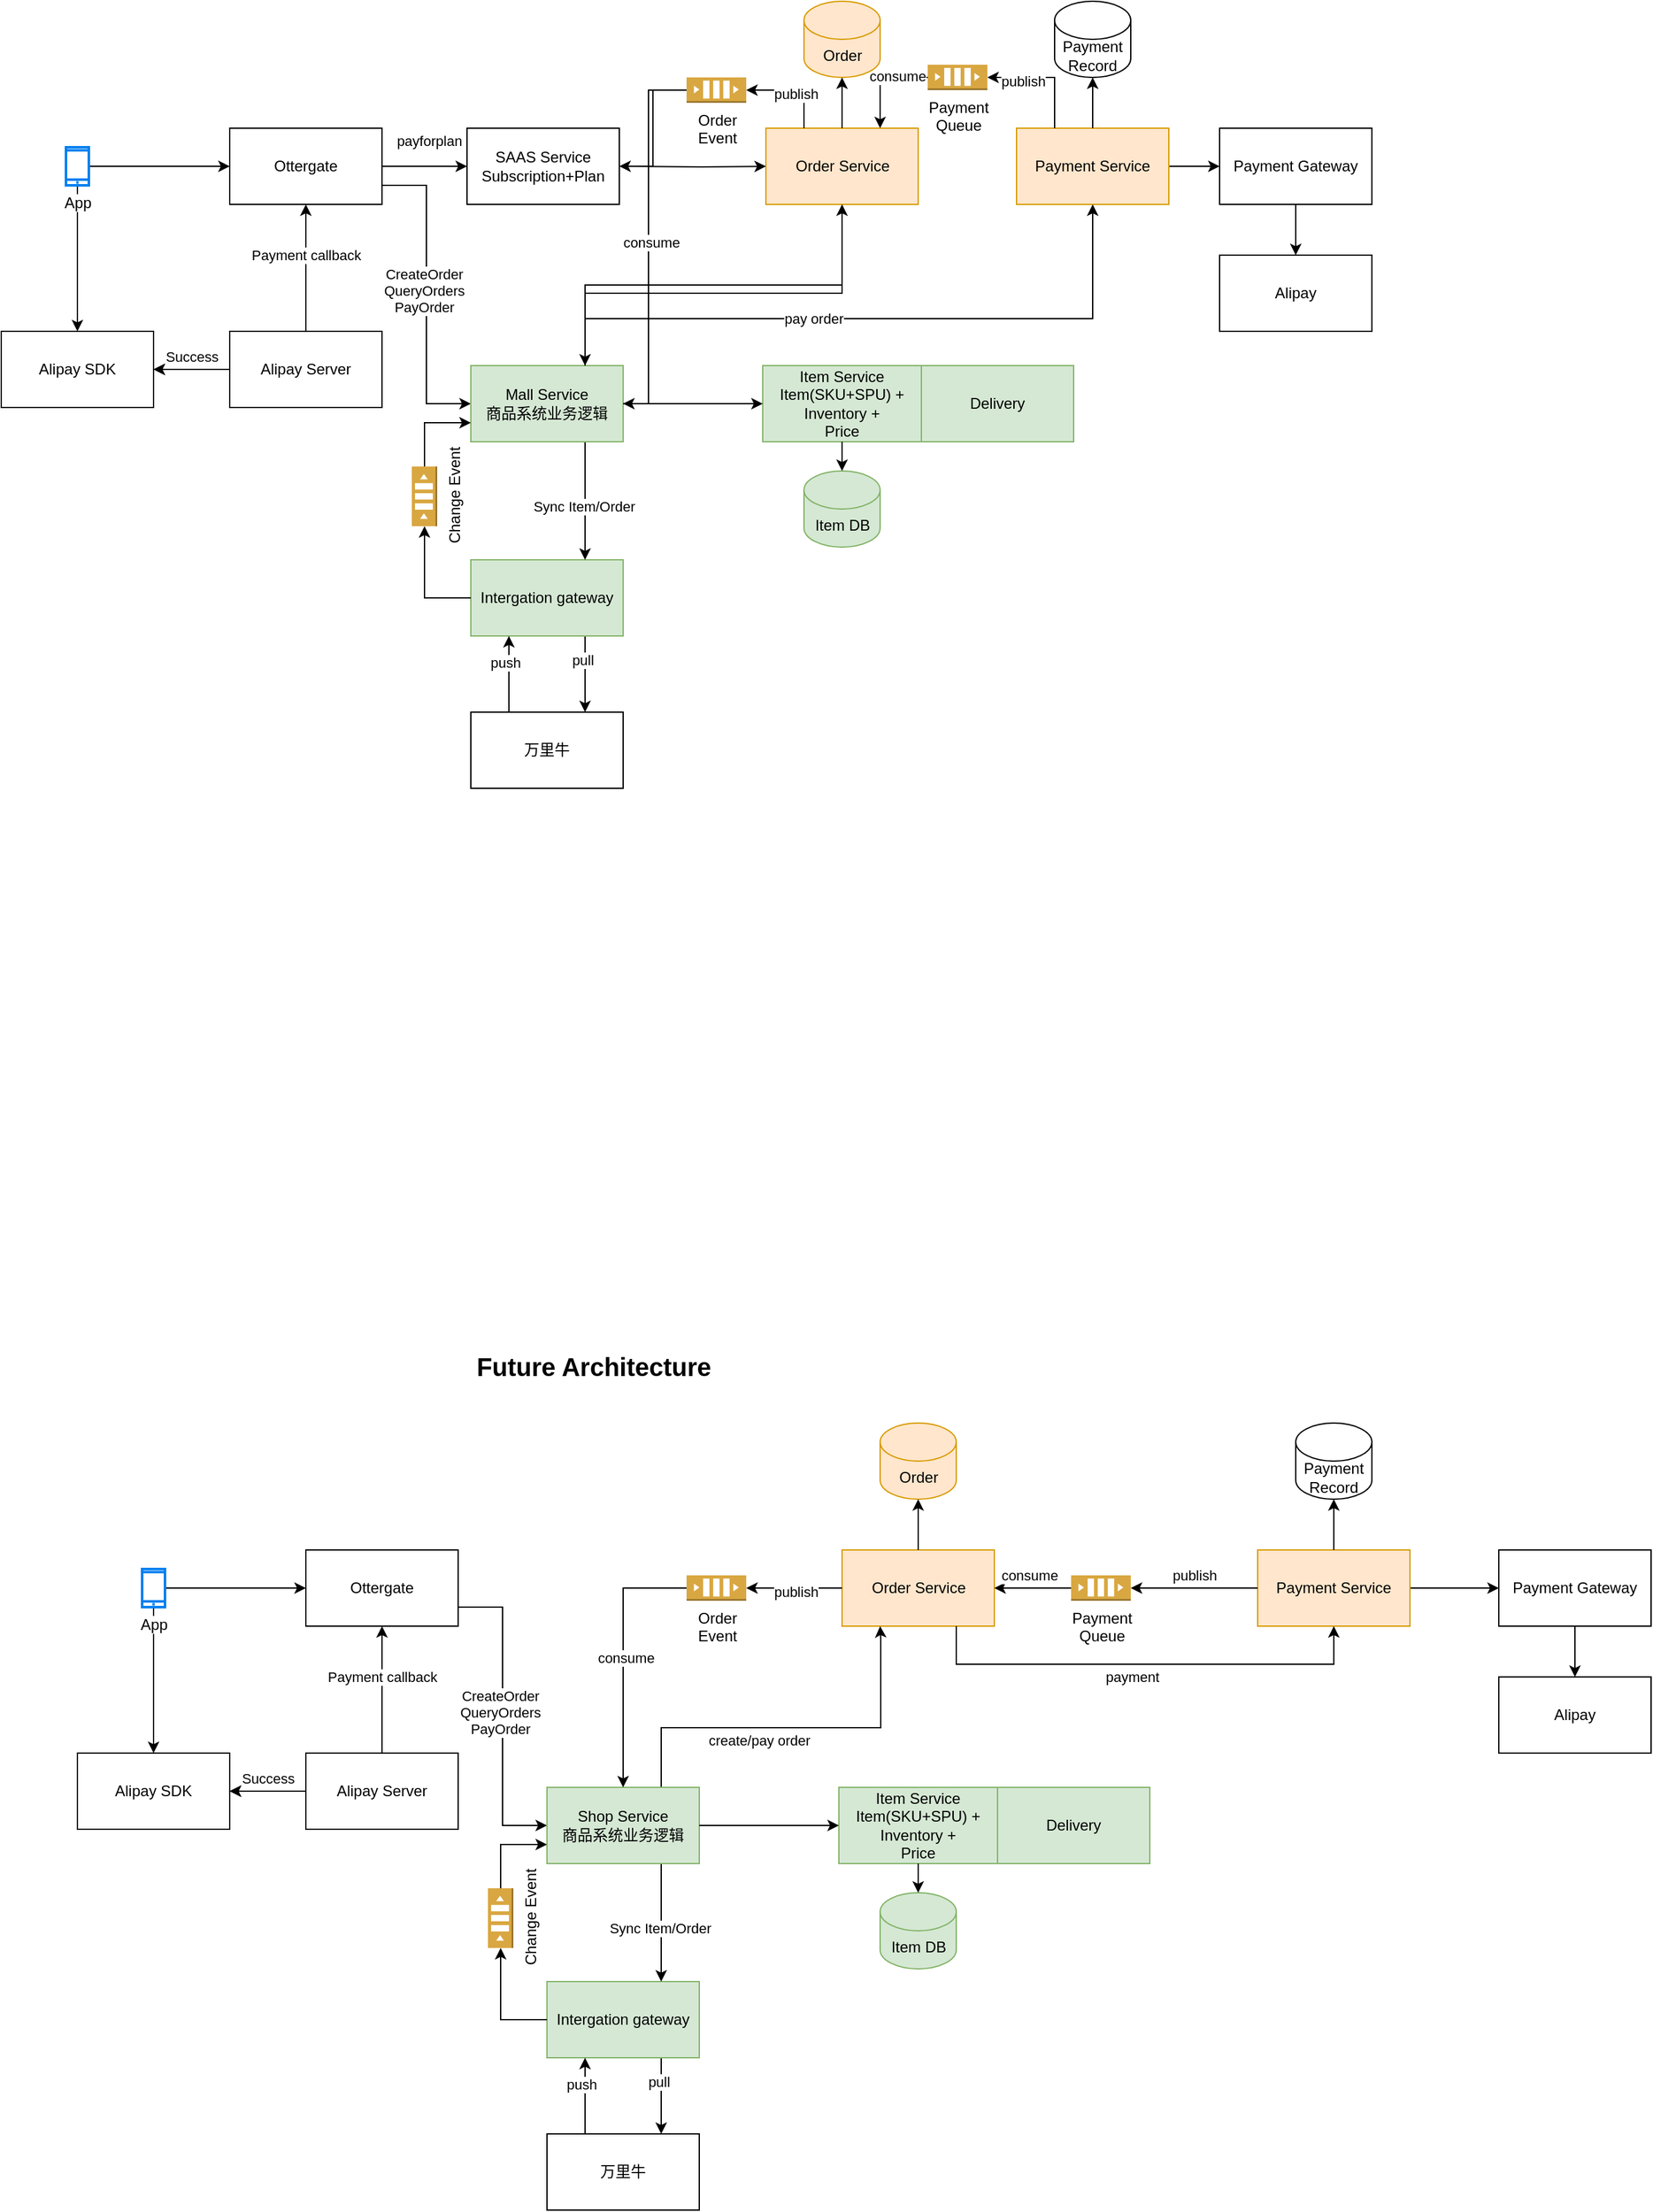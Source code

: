 <mxfile version="22.1.11" type="github">
  <diagram name="Page-1" id="SvzZrYBlYYhq_vC4gZUT">
    <mxGraphModel dx="1102" dy="1069" grid="1" gridSize="10" guides="1" tooltips="1" connect="1" arrows="1" fold="1" page="1" pageScale="1" pageWidth="850" pageHeight="1100" math="0" shadow="0">
      <root>
        <mxCell id="0" />
        <mxCell id="1" parent="0" />
        <mxCell id="l3nxZduVzOk6geIpgeGZ-1" value="" style="edgeStyle=orthogonalEdgeStyle;rounded=0;orthogonalLoop=1;jettySize=auto;html=1;entryX=0;entryY=0.5;entryDx=0;entryDy=0;" parent="1" source="l3nxZduVzOk6geIpgeGZ-5" target="l3nxZduVzOk6geIpgeGZ-49" edge="1">
          <mxGeometry relative="1" as="geometry">
            <mxPoint x="400" y="200" as="targetPoint" />
          </mxGeometry>
        </mxCell>
        <mxCell id="l3nxZduVzOk6geIpgeGZ-2" value="payforplan" style="edgeLabel;html=1;align=center;verticalAlign=middle;resizable=0;points=[];" parent="l3nxZduVzOk6geIpgeGZ-1" vertex="1" connectable="0">
          <mxGeometry x="0.102" y="-1" relative="1" as="geometry">
            <mxPoint y="-21" as="offset" />
          </mxGeometry>
        </mxCell>
        <mxCell id="l3nxZduVzOk6geIpgeGZ-3" style="edgeStyle=orthogonalEdgeStyle;rounded=0;orthogonalLoop=1;jettySize=auto;html=1;exitX=1;exitY=0.75;exitDx=0;exitDy=0;entryX=0;entryY=0.5;entryDx=0;entryDy=0;" parent="1" source="l3nxZduVzOk6geIpgeGZ-5" target="l3nxZduVzOk6geIpgeGZ-44" edge="1">
          <mxGeometry relative="1" as="geometry" />
        </mxCell>
        <mxCell id="l3nxZduVzOk6geIpgeGZ-4" value="CreateOrder&lt;br&gt;QueryOrders&lt;br&gt;PayOrder" style="edgeLabel;html=1;align=center;verticalAlign=middle;resizable=0;points=[];" parent="l3nxZduVzOk6geIpgeGZ-3" vertex="1" connectable="0">
          <mxGeometry x="-0.026" y="-2" relative="1" as="geometry">
            <mxPoint as="offset" />
          </mxGeometry>
        </mxCell>
        <mxCell id="l3nxZduVzOk6geIpgeGZ-5" value="Ottergate" style="rounded=0;whiteSpace=wrap;html=1;" parent="1" vertex="1">
          <mxGeometry x="200" y="170" width="120" height="60" as="geometry" />
        </mxCell>
        <mxCell id="l3nxZduVzOk6geIpgeGZ-6" value="" style="endArrow=classic;html=1;rounded=0;entryX=0;entryY=0.5;entryDx=0;entryDy=0;" parent="1" source="l3nxZduVzOk6geIpgeGZ-39" target="l3nxZduVzOk6geIpgeGZ-5" edge="1">
          <mxGeometry width="50" height="50" relative="1" as="geometry">
            <mxPoint x="60" y="200" as="sourcePoint" />
            <mxPoint x="110" y="200" as="targetPoint" />
          </mxGeometry>
        </mxCell>
        <mxCell id="l3nxZduVzOk6geIpgeGZ-7" style="edgeStyle=orthogonalEdgeStyle;rounded=0;orthogonalLoop=1;jettySize=auto;html=1;exitX=0.5;exitY=1;exitDx=0;exitDy=0;entryX=0.75;entryY=0;entryDx=0;entryDy=0;" parent="1" source="l3nxZduVzOk6geIpgeGZ-8" target="l3nxZduVzOk6geIpgeGZ-44" edge="1">
          <mxGeometry relative="1" as="geometry" />
        </mxCell>
        <mxCell id="l3nxZduVzOk6geIpgeGZ-8" value="Order Service" style="whiteSpace=wrap;html=1;rounded=0;fillColor=#ffe6cc;strokeColor=#d79b00;" parent="1" vertex="1">
          <mxGeometry x="622.5" y="170" width="120" height="60" as="geometry" />
        </mxCell>
        <mxCell id="l3nxZduVzOk6geIpgeGZ-9" style="edgeStyle=orthogonalEdgeStyle;rounded=0;orthogonalLoop=1;jettySize=auto;html=1;exitX=1;exitY=0.5;exitDx=0;exitDy=0;entryX=0;entryY=0.5;entryDx=0;entryDy=0;" parent="1" source="l3nxZduVzOk6geIpgeGZ-11" target="l3nxZduVzOk6geIpgeGZ-17" edge="1">
          <mxGeometry relative="1" as="geometry" />
        </mxCell>
        <mxCell id="l3nxZduVzOk6geIpgeGZ-10" style="edgeStyle=orthogonalEdgeStyle;rounded=0;orthogonalLoop=1;jettySize=auto;html=1;exitX=0;exitY=0.5;exitDx=0;exitDy=0;entryX=0.75;entryY=0;entryDx=0;entryDy=0;exitPerimeter=0;" parent="1" source="l3nxZduVzOk6geIpgeGZ-51" target="l3nxZduVzOk6geIpgeGZ-8" edge="1">
          <mxGeometry relative="1" as="geometry" />
        </mxCell>
        <mxCell id="7YnoXvkOUZCKIJaTJpkR-3" value="consume" style="edgeLabel;html=1;align=center;verticalAlign=middle;resizable=0;points=[];" vertex="1" connectable="0" parent="l3nxZduVzOk6geIpgeGZ-10">
          <mxGeometry x="-0.376" y="-1" relative="1" as="geometry">
            <mxPoint as="offset" />
          </mxGeometry>
        </mxCell>
        <mxCell id="l3nxZduVzOk6geIpgeGZ-11" value="Payment Service" style="whiteSpace=wrap;html=1;rounded=0;fillColor=#ffe6cc;strokeColor=#d79b00;" parent="1" vertex="1">
          <mxGeometry x="820" y="170" width="120" height="60" as="geometry" />
        </mxCell>
        <mxCell id="l3nxZduVzOk6geIpgeGZ-12" value="Order" style="shape=cylinder3;whiteSpace=wrap;html=1;boundedLbl=1;backgroundOutline=1;size=15;fillColor=#ffe6cc;strokeColor=#d79b00;" parent="1" vertex="1">
          <mxGeometry x="652.5" y="70" width="60" height="60" as="geometry" />
        </mxCell>
        <mxCell id="l3nxZduVzOk6geIpgeGZ-13" style="edgeStyle=orthogonalEdgeStyle;rounded=0;orthogonalLoop=1;jettySize=auto;html=1;exitX=0.5;exitY=0;exitDx=0;exitDy=0;entryX=0.5;entryY=1;entryDx=0;entryDy=0;entryPerimeter=0;" parent="1" source="l3nxZduVzOk6geIpgeGZ-8" target="l3nxZduVzOk6geIpgeGZ-12" edge="1">
          <mxGeometry relative="1" as="geometry" />
        </mxCell>
        <mxCell id="l3nxZduVzOk6geIpgeGZ-14" value="Payment&lt;br&gt;Record" style="shape=cylinder3;whiteSpace=wrap;html=1;boundedLbl=1;backgroundOutline=1;size=15;" parent="1" vertex="1">
          <mxGeometry x="850" y="70" width="60" height="60" as="geometry" />
        </mxCell>
        <mxCell id="l3nxZduVzOk6geIpgeGZ-15" style="edgeStyle=orthogonalEdgeStyle;rounded=0;orthogonalLoop=1;jettySize=auto;html=1;entryX=0.5;entryY=1;entryDx=0;entryDy=0;entryPerimeter=0;" parent="1" source="l3nxZduVzOk6geIpgeGZ-11" target="l3nxZduVzOk6geIpgeGZ-14" edge="1">
          <mxGeometry relative="1" as="geometry" />
        </mxCell>
        <mxCell id="l3nxZduVzOk6geIpgeGZ-16" style="edgeStyle=orthogonalEdgeStyle;rounded=0;orthogonalLoop=1;jettySize=auto;html=1;exitX=0.5;exitY=1;exitDx=0;exitDy=0;entryX=0.5;entryY=0;entryDx=0;entryDy=0;" parent="1" source="l3nxZduVzOk6geIpgeGZ-17" target="l3nxZduVzOk6geIpgeGZ-18" edge="1">
          <mxGeometry relative="1" as="geometry" />
        </mxCell>
        <mxCell id="l3nxZduVzOk6geIpgeGZ-17" value="Payment Gateway" style="whiteSpace=wrap;html=1;rounded=0;" parent="1" vertex="1">
          <mxGeometry x="980" y="170" width="120" height="60" as="geometry" />
        </mxCell>
        <mxCell id="l3nxZduVzOk6geIpgeGZ-18" value="Alipay" style="whiteSpace=wrap;html=1;rounded=0;" parent="1" vertex="1">
          <mxGeometry x="980" y="270" width="120" height="60" as="geometry" />
        </mxCell>
        <mxCell id="l3nxZduVzOk6geIpgeGZ-19" value="Item DB" style="shape=cylinder3;whiteSpace=wrap;html=1;boundedLbl=1;backgroundOutline=1;size=15;fillColor=#d5e8d4;strokeColor=#82b366;" parent="1" vertex="1">
          <mxGeometry x="652.5" y="440" width="60" height="60" as="geometry" />
        </mxCell>
        <mxCell id="l3nxZduVzOk6geIpgeGZ-20" style="edgeStyle=orthogonalEdgeStyle;rounded=0;orthogonalLoop=1;jettySize=auto;html=1;entryX=0.5;entryY=0;entryDx=0;entryDy=0;" parent="1" source="l3nxZduVzOk6geIpgeGZ-39" target="l3nxZduVzOk6geIpgeGZ-21" edge="1">
          <mxGeometry relative="1" as="geometry" />
        </mxCell>
        <mxCell id="l3nxZduVzOk6geIpgeGZ-21" value="Alipay SDK" style="rounded=0;whiteSpace=wrap;html=1;" parent="1" vertex="1">
          <mxGeometry x="20" y="330" width="120" height="60" as="geometry" />
        </mxCell>
        <mxCell id="l3nxZduVzOk6geIpgeGZ-22" style="edgeStyle=orthogonalEdgeStyle;rounded=0;orthogonalLoop=1;jettySize=auto;html=1;exitX=0;exitY=0.5;exitDx=0;exitDy=0;entryX=1;entryY=0.5;entryDx=0;entryDy=0;" parent="1" source="l3nxZduVzOk6geIpgeGZ-27" target="l3nxZduVzOk6geIpgeGZ-21" edge="1">
          <mxGeometry relative="1" as="geometry" />
        </mxCell>
        <mxCell id="l3nxZduVzOk6geIpgeGZ-23" value="Success" style="edgeLabel;html=1;align=center;verticalAlign=middle;resizable=0;points=[];" parent="l3nxZduVzOk6geIpgeGZ-22" vertex="1" connectable="0">
          <mxGeometry x="0.279" y="1" relative="1" as="geometry">
            <mxPoint x="8" y="-11" as="offset" />
          </mxGeometry>
        </mxCell>
        <mxCell id="l3nxZduVzOk6geIpgeGZ-24" style="edgeStyle=orthogonalEdgeStyle;rounded=0;orthogonalLoop=1;jettySize=auto;html=1;exitX=0.5;exitY=0;exitDx=0;exitDy=0;entryX=0.5;entryY=1;entryDx=0;entryDy=0;" parent="1" source="l3nxZduVzOk6geIpgeGZ-27" target="l3nxZduVzOk6geIpgeGZ-5" edge="1">
          <mxGeometry relative="1" as="geometry" />
        </mxCell>
        <mxCell id="l3nxZduVzOk6geIpgeGZ-25" value="Payment callback" style="edgeLabel;html=1;align=center;verticalAlign=middle;resizable=0;points=[];" parent="l3nxZduVzOk6geIpgeGZ-24" vertex="1" connectable="0">
          <mxGeometry x="-0.3" y="-1" relative="1" as="geometry">
            <mxPoint x="-1" y="-25" as="offset" />
          </mxGeometry>
        </mxCell>
        <mxCell id="l3nxZduVzOk6geIpgeGZ-26" value="" style="edgeStyle=orthogonalEdgeStyle;rounded=0;orthogonalLoop=1;jettySize=auto;html=1;" parent="1" source="l3nxZduVzOk6geIpgeGZ-27" target="l3nxZduVzOk6geIpgeGZ-21" edge="1">
          <mxGeometry relative="1" as="geometry" />
        </mxCell>
        <mxCell id="l3nxZduVzOk6geIpgeGZ-27" value="Alipay Server" style="rounded=0;whiteSpace=wrap;html=1;" parent="1" vertex="1">
          <mxGeometry x="200" y="330" width="120" height="60" as="geometry" />
        </mxCell>
        <mxCell id="l3nxZduVzOk6geIpgeGZ-28" value="Item Service&lt;br&gt;Item(SKU+SPU) + Inventory +&lt;br&gt;Price&lt;br&gt;" style="rounded=0;whiteSpace=wrap;html=1;fillColor=#d5e8d4;strokeColor=#82b366;" parent="1" vertex="1">
          <mxGeometry x="620" y="357" width="125" height="60" as="geometry" />
        </mxCell>
        <mxCell id="l3nxZduVzOk6geIpgeGZ-29" style="edgeStyle=orthogonalEdgeStyle;rounded=0;orthogonalLoop=1;jettySize=auto;html=1;exitX=0.75;exitY=1;exitDx=0;exitDy=0;entryX=0.75;entryY=0;entryDx=0;entryDy=0;" parent="1" source="l3nxZduVzOk6geIpgeGZ-31" target="l3nxZduVzOk6geIpgeGZ-35" edge="1">
          <mxGeometry relative="1" as="geometry" />
        </mxCell>
        <mxCell id="l3nxZduVzOk6geIpgeGZ-30" value="pull" style="edgeLabel;html=1;align=center;verticalAlign=middle;resizable=0;points=[];" parent="l3nxZduVzOk6geIpgeGZ-29" vertex="1" connectable="0">
          <mxGeometry x="-0.368" y="-2" relative="1" as="geometry">
            <mxPoint as="offset" />
          </mxGeometry>
        </mxCell>
        <mxCell id="l3nxZduVzOk6geIpgeGZ-31" value="Intergation gateway" style="rounded=0;whiteSpace=wrap;html=1;fillColor=#d5e8d4;strokeColor=#82b366;" parent="1" vertex="1">
          <mxGeometry x="390" y="510" width="120" height="60" as="geometry" />
        </mxCell>
        <mxCell id="l3nxZduVzOk6geIpgeGZ-32" value="" style="shape=image;html=1;verticalAlign=top;verticalLabelPosition=bottom;labelBackgroundColor=#ffffff;imageAspect=0;aspect=fixed;image=https://cdn3.iconfinder.com/data/icons/UltimateGnome/128x128/status/gnome-fs-loading-icon.png" parent="1" vertex="1">
          <mxGeometry x="490" y="580" width="40" height="40" as="geometry" />
        </mxCell>
        <mxCell id="l3nxZduVzOk6geIpgeGZ-33" style="edgeStyle=orthogonalEdgeStyle;rounded=0;orthogonalLoop=1;jettySize=auto;html=1;exitX=0.25;exitY=0;exitDx=0;exitDy=0;entryX=0.25;entryY=1;entryDx=0;entryDy=0;" parent="1" source="l3nxZduVzOk6geIpgeGZ-35" target="l3nxZduVzOk6geIpgeGZ-31" edge="1">
          <mxGeometry relative="1" as="geometry" />
        </mxCell>
        <mxCell id="l3nxZduVzOk6geIpgeGZ-34" value="push" style="edgeLabel;html=1;align=center;verticalAlign=middle;resizable=0;points=[];" parent="l3nxZduVzOk6geIpgeGZ-33" vertex="1" connectable="0">
          <mxGeometry x="0.309" y="3" relative="1" as="geometry">
            <mxPoint as="offset" />
          </mxGeometry>
        </mxCell>
        <mxCell id="l3nxZduVzOk6geIpgeGZ-35" value="万里牛" style="rounded=0;whiteSpace=wrap;html=1;" parent="1" vertex="1">
          <mxGeometry x="390" y="630" width="120" height="60" as="geometry" />
        </mxCell>
        <mxCell id="l3nxZduVzOk6geIpgeGZ-36" value="Delivery" style="rounded=0;whiteSpace=wrap;html=1;fillColor=#d5e8d4;strokeColor=#82b366;" parent="1" vertex="1">
          <mxGeometry x="745" y="357" width="120" height="60" as="geometry" />
        </mxCell>
        <mxCell id="l3nxZduVzOk6geIpgeGZ-37" style="edgeStyle=orthogonalEdgeStyle;rounded=0;orthogonalLoop=1;jettySize=auto;html=1;exitX=0.5;exitY=1;exitDx=0;exitDy=0;entryX=0.5;entryY=0;entryDx=0;entryDy=0;entryPerimeter=0;" parent="1" source="l3nxZduVzOk6geIpgeGZ-28" target="l3nxZduVzOk6geIpgeGZ-19" edge="1">
          <mxGeometry relative="1" as="geometry" />
        </mxCell>
        <mxCell id="l3nxZduVzOk6geIpgeGZ-39" value="App" style="html=1;verticalLabelPosition=bottom;align=center;labelBackgroundColor=#ffffff;verticalAlign=top;strokeWidth=2;strokeColor=#0080F0;shadow=0;dashed=0;shape=mxgraph.ios7.icons.smartphone;" parent="1" vertex="1">
          <mxGeometry x="71" y="185" width="18" height="30" as="geometry" />
        </mxCell>
        <mxCell id="l3nxZduVzOk6geIpgeGZ-40" style="edgeStyle=orthogonalEdgeStyle;rounded=0;orthogonalLoop=1;jettySize=auto;html=1;exitX=0.75;exitY=1;exitDx=0;exitDy=0;entryX=0.75;entryY=0;entryDx=0;entryDy=0;" parent="1" source="l3nxZduVzOk6geIpgeGZ-44" target="l3nxZduVzOk6geIpgeGZ-31" edge="1">
          <mxGeometry relative="1" as="geometry" />
        </mxCell>
        <mxCell id="l3nxZduVzOk6geIpgeGZ-41" value="Sync Item/Order" style="edgeLabel;html=1;align=center;verticalAlign=middle;resizable=0;points=[];" parent="l3nxZduVzOk6geIpgeGZ-40" vertex="1" connectable="0">
          <mxGeometry x="0.085" y="-1" relative="1" as="geometry">
            <mxPoint as="offset" />
          </mxGeometry>
        </mxCell>
        <mxCell id="l3nxZduVzOk6geIpgeGZ-42" style="edgeStyle=orthogonalEdgeStyle;rounded=0;orthogonalLoop=1;jettySize=auto;html=1;exitX=0.75;exitY=0;exitDx=0;exitDy=0;entryX=0.5;entryY=1;entryDx=0;entryDy=0;" parent="1" source="l3nxZduVzOk6geIpgeGZ-44" target="l3nxZduVzOk6geIpgeGZ-11" edge="1">
          <mxGeometry relative="1" as="geometry">
            <mxPoint x="720" y="310" as="targetPoint" />
            <Array as="points">
              <mxPoint x="480" y="320" />
              <mxPoint x="880" y="320" />
            </Array>
          </mxGeometry>
        </mxCell>
        <mxCell id="l3nxZduVzOk6geIpgeGZ-43" value="pay order" style="edgeLabel;html=1;align=center;verticalAlign=middle;resizable=0;points=[];" parent="l3nxZduVzOk6geIpgeGZ-42" vertex="1" connectable="0">
          <mxGeometry x="-0.178" relative="1" as="geometry">
            <mxPoint as="offset" />
          </mxGeometry>
        </mxCell>
        <mxCell id="l3nxZduVzOk6geIpgeGZ-44" value="Mall Service&lt;br&gt;商品系统业务逻辑" style="rounded=0;whiteSpace=wrap;html=1;fillColor=#d5e8d4;strokeColor=#82b366;" parent="1" vertex="1">
          <mxGeometry x="390" y="357" width="120" height="60" as="geometry" />
        </mxCell>
        <mxCell id="l3nxZduVzOk6geIpgeGZ-45" style="edgeStyle=orthogonalEdgeStyle;rounded=0;orthogonalLoop=1;jettySize=auto;html=1;exitX=1;exitY=0.5;exitDx=0;exitDy=0;entryX=0;entryY=0.5;entryDx=0;entryDy=0;" parent="1" target="l3nxZduVzOk6geIpgeGZ-8" edge="1">
          <mxGeometry relative="1" as="geometry">
            <mxPoint x="520" y="200" as="sourcePoint" />
          </mxGeometry>
        </mxCell>
        <mxCell id="l3nxZduVzOk6geIpgeGZ-47" style="edgeStyle=orthogonalEdgeStyle;rounded=0;orthogonalLoop=1;jettySize=auto;html=1;exitX=0.75;exitY=0;exitDx=0;exitDy=0;entryX=0.5;entryY=1;entryDx=0;entryDy=0;" parent="1" source="l3nxZduVzOk6geIpgeGZ-44" target="l3nxZduVzOk6geIpgeGZ-8" edge="1">
          <mxGeometry relative="1" as="geometry">
            <Array as="points">
              <mxPoint x="480" y="300" />
              <mxPoint x="683" y="300" />
            </Array>
          </mxGeometry>
        </mxCell>
        <mxCell id="l3nxZduVzOk6geIpgeGZ-48" style="edgeStyle=orthogonalEdgeStyle;rounded=0;orthogonalLoop=1;jettySize=auto;html=1;exitX=1;exitY=0.5;exitDx=0;exitDy=0;entryX=0;entryY=0.5;entryDx=0;entryDy=0;" parent="1" source="l3nxZduVzOk6geIpgeGZ-44" target="l3nxZduVzOk6geIpgeGZ-28" edge="1">
          <mxGeometry relative="1" as="geometry" />
        </mxCell>
        <mxCell id="l3nxZduVzOk6geIpgeGZ-49" value="SAAS Service&lt;br&gt;Subscription+Plan" style="rounded=0;whiteSpace=wrap;html=1;" parent="1" vertex="1">
          <mxGeometry x="387" y="170" width="120" height="60" as="geometry" />
        </mxCell>
        <mxCell id="l3nxZduVzOk6geIpgeGZ-50" value="" style="edgeStyle=orthogonalEdgeStyle;rounded=0;orthogonalLoop=1;jettySize=auto;html=1;exitX=0.25;exitY=0;exitDx=0;exitDy=0;entryX=1;entryY=0.5;entryDx=0;entryDy=0;entryPerimeter=0;" parent="1" source="l3nxZduVzOk6geIpgeGZ-11" target="l3nxZduVzOk6geIpgeGZ-51" edge="1">
          <mxGeometry relative="1" as="geometry">
            <mxPoint x="850" y="170" as="sourcePoint" />
            <mxPoint x="713" y="170" as="targetPoint" />
          </mxGeometry>
        </mxCell>
        <mxCell id="7YnoXvkOUZCKIJaTJpkR-4" value="publish" style="edgeLabel;html=1;align=center;verticalAlign=middle;resizable=0;points=[];" vertex="1" connectable="0" parent="l3nxZduVzOk6geIpgeGZ-50">
          <mxGeometry x="0.402" y="3" relative="1" as="geometry">
            <mxPoint as="offset" />
          </mxGeometry>
        </mxCell>
        <mxCell id="l3nxZduVzOk6geIpgeGZ-51" value="Payment&lt;br&gt;Queue" style="outlineConnect=0;dashed=0;verticalLabelPosition=bottom;verticalAlign=top;align=center;html=1;shape=mxgraph.aws3.queue;fillColor=#D9A741;gradientColor=none;" parent="1" vertex="1">
          <mxGeometry x="750" y="120" width="47" height="20" as="geometry" />
        </mxCell>
        <mxCell id="l3nxZduVzOk6geIpgeGZ-52" style="edgeStyle=orthogonalEdgeStyle;rounded=0;orthogonalLoop=1;jettySize=auto;html=1;exitX=0;exitY=0.5;exitDx=0;exitDy=0;exitPerimeter=0;entryX=1;entryY=0.5;entryDx=0;entryDy=0;" parent="1" source="l3nxZduVzOk6geIpgeGZ-54" target="l3nxZduVzOk6geIpgeGZ-49" edge="1">
          <mxGeometry relative="1" as="geometry" />
        </mxCell>
        <mxCell id="l3nxZduVzOk6geIpgeGZ-53" style="edgeStyle=orthogonalEdgeStyle;rounded=0;orthogonalLoop=1;jettySize=auto;html=1;exitX=0;exitY=0.5;exitDx=0;exitDy=0;exitPerimeter=0;" parent="1" source="l3nxZduVzOk6geIpgeGZ-54" target="l3nxZduVzOk6geIpgeGZ-44" edge="1">
          <mxGeometry relative="1" as="geometry">
            <Array as="points">
              <mxPoint x="530" y="140" />
              <mxPoint x="530" y="387" />
            </Array>
          </mxGeometry>
        </mxCell>
        <mxCell id="7YnoXvkOUZCKIJaTJpkR-1" value="consume" style="edgeLabel;html=1;align=center;verticalAlign=middle;resizable=0;points=[];" vertex="1" connectable="0" parent="l3nxZduVzOk6geIpgeGZ-53">
          <mxGeometry x="0.01" y="2" relative="1" as="geometry">
            <mxPoint as="offset" />
          </mxGeometry>
        </mxCell>
        <mxCell id="l3nxZduVzOk6geIpgeGZ-54" value="Order&lt;br&gt;Event" style="outlineConnect=0;dashed=0;verticalLabelPosition=bottom;verticalAlign=top;align=center;html=1;shape=mxgraph.aws3.queue;fillColor=#D9A741;gradientColor=none;" parent="1" vertex="1">
          <mxGeometry x="560" y="130" width="47" height="20" as="geometry" />
        </mxCell>
        <mxCell id="l3nxZduVzOk6geIpgeGZ-55" style="edgeStyle=orthogonalEdgeStyle;rounded=0;orthogonalLoop=1;jettySize=auto;html=1;exitX=0.25;exitY=0;exitDx=0;exitDy=0;entryX=1;entryY=0.5;entryDx=0;entryDy=0;entryPerimeter=0;" parent="1" source="l3nxZduVzOk6geIpgeGZ-8" target="l3nxZduVzOk6geIpgeGZ-54" edge="1">
          <mxGeometry relative="1" as="geometry" />
        </mxCell>
        <mxCell id="7YnoXvkOUZCKIJaTJpkR-2" value="publish" style="edgeLabel;html=1;align=center;verticalAlign=middle;resizable=0;points=[];" vertex="1" connectable="0" parent="l3nxZduVzOk6geIpgeGZ-55">
          <mxGeometry x="-0.028" y="3" relative="1" as="geometry">
            <mxPoint as="offset" />
          </mxGeometry>
        </mxCell>
        <mxCell id="l3nxZduVzOk6geIpgeGZ-56" style="edgeStyle=orthogonalEdgeStyle;rounded=0;orthogonalLoop=1;jettySize=auto;html=1;exitX=1;exitY=0.5;exitDx=0;exitDy=0;exitPerimeter=0;entryX=0;entryY=0.75;entryDx=0;entryDy=0;" parent="1" source="l3nxZduVzOk6geIpgeGZ-57" target="l3nxZduVzOk6geIpgeGZ-44" edge="1">
          <mxGeometry relative="1" as="geometry" />
        </mxCell>
        <mxCell id="l3nxZduVzOk6geIpgeGZ-57" value="Change Event" style="outlineConnect=0;dashed=0;verticalLabelPosition=bottom;verticalAlign=top;align=center;html=1;shape=mxgraph.aws3.queue;fillColor=#D9A741;gradientColor=none;rotation=-90;" parent="1" vertex="1">
          <mxGeometry x="330" y="450" width="47" height="20" as="geometry" />
        </mxCell>
        <mxCell id="l3nxZduVzOk6geIpgeGZ-58" style="edgeStyle=orthogonalEdgeStyle;rounded=0;orthogonalLoop=1;jettySize=auto;html=1;exitX=0;exitY=0.5;exitDx=0;exitDy=0;entryX=0;entryY=0.5;entryDx=0;entryDy=0;entryPerimeter=0;" parent="1" source="l3nxZduVzOk6geIpgeGZ-31" target="l3nxZduVzOk6geIpgeGZ-57" edge="1">
          <mxGeometry relative="1" as="geometry" />
        </mxCell>
        <mxCell id="7YnoXvkOUZCKIJaTJpkR-9" value="&lt;font style=&quot;font-size: 20px;&quot;&gt;&lt;b&gt;Future Architecture&lt;/b&gt;&lt;/font&gt;" style="text;html=1;strokeColor=none;fillColor=none;align=center;verticalAlign=middle;whiteSpace=wrap;rounded=0;" vertex="1" parent="1">
          <mxGeometry x="387" y="1130" width="200" height="30" as="geometry" />
        </mxCell>
        <mxCell id="7YnoXvkOUZCKIJaTJpkR-13" style="edgeStyle=orthogonalEdgeStyle;rounded=0;orthogonalLoop=1;jettySize=auto;html=1;exitX=1;exitY=0.75;exitDx=0;exitDy=0;entryX=0;entryY=0.5;entryDx=0;entryDy=0;" edge="1" parent="1" source="7YnoXvkOUZCKIJaTJpkR-15" target="7YnoXvkOUZCKIJaTJpkR-54">
          <mxGeometry relative="1" as="geometry" />
        </mxCell>
        <mxCell id="7YnoXvkOUZCKIJaTJpkR-14" value="CreateOrder&lt;br&gt;QueryOrders&lt;br&gt;PayOrder" style="edgeLabel;html=1;align=center;verticalAlign=middle;resizable=0;points=[];" vertex="1" connectable="0" parent="7YnoXvkOUZCKIJaTJpkR-13">
          <mxGeometry x="-0.026" y="-2" relative="1" as="geometry">
            <mxPoint as="offset" />
          </mxGeometry>
        </mxCell>
        <mxCell id="7YnoXvkOUZCKIJaTJpkR-15" value="Ottergate" style="rounded=0;whiteSpace=wrap;html=1;" vertex="1" parent="1">
          <mxGeometry x="260" y="1290" width="120" height="60" as="geometry" />
        </mxCell>
        <mxCell id="7YnoXvkOUZCKIJaTJpkR-16" value="" style="endArrow=classic;html=1;rounded=0;entryX=0;entryY=0.5;entryDx=0;entryDy=0;" edge="1" parent="1" source="7YnoXvkOUZCKIJaTJpkR-49" target="7YnoXvkOUZCKIJaTJpkR-15">
          <mxGeometry width="50" height="50" relative="1" as="geometry">
            <mxPoint x="120" y="1320" as="sourcePoint" />
            <mxPoint x="170" y="1320" as="targetPoint" />
          </mxGeometry>
        </mxCell>
        <mxCell id="7YnoXvkOUZCKIJaTJpkR-18" value="Order Service" style="whiteSpace=wrap;html=1;rounded=0;fillColor=#ffe6cc;strokeColor=#d79b00;" vertex="1" parent="1">
          <mxGeometry x="682.5" y="1290" width="120" height="60" as="geometry" />
        </mxCell>
        <mxCell id="7YnoXvkOUZCKIJaTJpkR-19" style="edgeStyle=orthogonalEdgeStyle;rounded=0;orthogonalLoop=1;jettySize=auto;html=1;exitX=1;exitY=0.5;exitDx=0;exitDy=0;entryX=0;entryY=0.5;entryDx=0;entryDy=0;" edge="1" parent="1" source="7YnoXvkOUZCKIJaTJpkR-22" target="7YnoXvkOUZCKIJaTJpkR-28">
          <mxGeometry relative="1" as="geometry" />
        </mxCell>
        <mxCell id="7YnoXvkOUZCKIJaTJpkR-20" style="edgeStyle=orthogonalEdgeStyle;rounded=0;orthogonalLoop=1;jettySize=auto;html=1;exitX=0;exitY=0.5;exitDx=0;exitDy=0;entryX=1;entryY=0.5;entryDx=0;entryDy=0;exitPerimeter=0;" edge="1" parent="1" source="7YnoXvkOUZCKIJaTJpkR-61" target="7YnoXvkOUZCKIJaTJpkR-18">
          <mxGeometry relative="1" as="geometry" />
        </mxCell>
        <mxCell id="7YnoXvkOUZCKIJaTJpkR-21" value="consume" style="edgeLabel;html=1;align=center;verticalAlign=middle;resizable=0;points=[];" vertex="1" connectable="0" parent="7YnoXvkOUZCKIJaTJpkR-20">
          <mxGeometry x="-0.376" y="-1" relative="1" as="geometry">
            <mxPoint x="-14" y="-9" as="offset" />
          </mxGeometry>
        </mxCell>
        <mxCell id="7YnoXvkOUZCKIJaTJpkR-22" value="Payment Service" style="whiteSpace=wrap;html=1;rounded=0;fillColor=#ffe6cc;strokeColor=#d79b00;" vertex="1" parent="1">
          <mxGeometry x="1010" y="1290" width="120" height="60" as="geometry" />
        </mxCell>
        <mxCell id="7YnoXvkOUZCKIJaTJpkR-23" value="Order" style="shape=cylinder3;whiteSpace=wrap;html=1;boundedLbl=1;backgroundOutline=1;size=15;fillColor=#ffe6cc;strokeColor=#d79b00;" vertex="1" parent="1">
          <mxGeometry x="712.5" y="1190" width="60" height="60" as="geometry" />
        </mxCell>
        <mxCell id="7YnoXvkOUZCKIJaTJpkR-24" style="edgeStyle=orthogonalEdgeStyle;rounded=0;orthogonalLoop=1;jettySize=auto;html=1;exitX=0.5;exitY=0;exitDx=0;exitDy=0;entryX=0.5;entryY=1;entryDx=0;entryDy=0;entryPerimeter=0;" edge="1" parent="1" source="7YnoXvkOUZCKIJaTJpkR-18" target="7YnoXvkOUZCKIJaTJpkR-23">
          <mxGeometry relative="1" as="geometry" />
        </mxCell>
        <mxCell id="7YnoXvkOUZCKIJaTJpkR-25" value="Payment&lt;br&gt;Record" style="shape=cylinder3;whiteSpace=wrap;html=1;boundedLbl=1;backgroundOutline=1;size=15;" vertex="1" parent="1">
          <mxGeometry x="1040" y="1190" width="60" height="60" as="geometry" />
        </mxCell>
        <mxCell id="7YnoXvkOUZCKIJaTJpkR-26" style="edgeStyle=orthogonalEdgeStyle;rounded=0;orthogonalLoop=1;jettySize=auto;html=1;entryX=0.5;entryY=1;entryDx=0;entryDy=0;entryPerimeter=0;" edge="1" parent="1" source="7YnoXvkOUZCKIJaTJpkR-22" target="7YnoXvkOUZCKIJaTJpkR-25">
          <mxGeometry relative="1" as="geometry" />
        </mxCell>
        <mxCell id="7YnoXvkOUZCKIJaTJpkR-27" style="edgeStyle=orthogonalEdgeStyle;rounded=0;orthogonalLoop=1;jettySize=auto;html=1;exitX=0.5;exitY=1;exitDx=0;exitDy=0;entryX=0.5;entryY=0;entryDx=0;entryDy=0;" edge="1" parent="1" source="7YnoXvkOUZCKIJaTJpkR-28" target="7YnoXvkOUZCKIJaTJpkR-29">
          <mxGeometry relative="1" as="geometry" />
        </mxCell>
        <mxCell id="7YnoXvkOUZCKIJaTJpkR-28" value="Payment Gateway" style="whiteSpace=wrap;html=1;rounded=0;" vertex="1" parent="1">
          <mxGeometry x="1200" y="1290" width="120" height="60" as="geometry" />
        </mxCell>
        <mxCell id="7YnoXvkOUZCKIJaTJpkR-29" value="Alipay" style="whiteSpace=wrap;html=1;rounded=0;" vertex="1" parent="1">
          <mxGeometry x="1200" y="1390" width="120" height="60" as="geometry" />
        </mxCell>
        <mxCell id="7YnoXvkOUZCKIJaTJpkR-30" value="Item DB" style="shape=cylinder3;whiteSpace=wrap;html=1;boundedLbl=1;backgroundOutline=1;size=15;fillColor=#d5e8d4;strokeColor=#82b366;" vertex="1" parent="1">
          <mxGeometry x="712.5" y="1560" width="60" height="60" as="geometry" />
        </mxCell>
        <mxCell id="7YnoXvkOUZCKIJaTJpkR-31" style="edgeStyle=orthogonalEdgeStyle;rounded=0;orthogonalLoop=1;jettySize=auto;html=1;entryX=0.5;entryY=0;entryDx=0;entryDy=0;" edge="1" parent="1" source="7YnoXvkOUZCKIJaTJpkR-49" target="7YnoXvkOUZCKIJaTJpkR-32">
          <mxGeometry relative="1" as="geometry" />
        </mxCell>
        <mxCell id="7YnoXvkOUZCKIJaTJpkR-32" value="Alipay SDK" style="rounded=0;whiteSpace=wrap;html=1;" vertex="1" parent="1">
          <mxGeometry x="80" y="1450" width="120" height="60" as="geometry" />
        </mxCell>
        <mxCell id="7YnoXvkOUZCKIJaTJpkR-33" style="edgeStyle=orthogonalEdgeStyle;rounded=0;orthogonalLoop=1;jettySize=auto;html=1;exitX=0;exitY=0.5;exitDx=0;exitDy=0;entryX=1;entryY=0.5;entryDx=0;entryDy=0;" edge="1" parent="1" source="7YnoXvkOUZCKIJaTJpkR-38" target="7YnoXvkOUZCKIJaTJpkR-32">
          <mxGeometry relative="1" as="geometry" />
        </mxCell>
        <mxCell id="7YnoXvkOUZCKIJaTJpkR-34" value="Success" style="edgeLabel;html=1;align=center;verticalAlign=middle;resizable=0;points=[];" vertex="1" connectable="0" parent="7YnoXvkOUZCKIJaTJpkR-33">
          <mxGeometry x="0.279" y="1" relative="1" as="geometry">
            <mxPoint x="8" y="-11" as="offset" />
          </mxGeometry>
        </mxCell>
        <mxCell id="7YnoXvkOUZCKIJaTJpkR-35" style="edgeStyle=orthogonalEdgeStyle;rounded=0;orthogonalLoop=1;jettySize=auto;html=1;exitX=0.5;exitY=0;exitDx=0;exitDy=0;entryX=0.5;entryY=1;entryDx=0;entryDy=0;" edge="1" parent="1" source="7YnoXvkOUZCKIJaTJpkR-38" target="7YnoXvkOUZCKIJaTJpkR-15">
          <mxGeometry relative="1" as="geometry" />
        </mxCell>
        <mxCell id="7YnoXvkOUZCKIJaTJpkR-36" value="Payment callback" style="edgeLabel;html=1;align=center;verticalAlign=middle;resizable=0;points=[];" vertex="1" connectable="0" parent="7YnoXvkOUZCKIJaTJpkR-35">
          <mxGeometry x="-0.3" y="-1" relative="1" as="geometry">
            <mxPoint x="-1" y="-25" as="offset" />
          </mxGeometry>
        </mxCell>
        <mxCell id="7YnoXvkOUZCKIJaTJpkR-37" value="" style="edgeStyle=orthogonalEdgeStyle;rounded=0;orthogonalLoop=1;jettySize=auto;html=1;" edge="1" parent="1" source="7YnoXvkOUZCKIJaTJpkR-38" target="7YnoXvkOUZCKIJaTJpkR-32">
          <mxGeometry relative="1" as="geometry" />
        </mxCell>
        <mxCell id="7YnoXvkOUZCKIJaTJpkR-38" value="Alipay Server" style="rounded=0;whiteSpace=wrap;html=1;" vertex="1" parent="1">
          <mxGeometry x="260" y="1450" width="120" height="60" as="geometry" />
        </mxCell>
        <mxCell id="7YnoXvkOUZCKIJaTJpkR-39" value="Item Service&lt;br&gt;Item(SKU+SPU) + Inventory +&lt;br&gt;Price&lt;br&gt;" style="rounded=0;whiteSpace=wrap;html=1;fillColor=#d5e8d4;strokeColor=#82b366;" vertex="1" parent="1">
          <mxGeometry x="680" y="1477" width="125" height="60" as="geometry" />
        </mxCell>
        <mxCell id="7YnoXvkOUZCKIJaTJpkR-40" style="edgeStyle=orthogonalEdgeStyle;rounded=0;orthogonalLoop=1;jettySize=auto;html=1;exitX=0.75;exitY=1;exitDx=0;exitDy=0;entryX=0.75;entryY=0;entryDx=0;entryDy=0;" edge="1" parent="1" source="7YnoXvkOUZCKIJaTJpkR-42" target="7YnoXvkOUZCKIJaTJpkR-46">
          <mxGeometry relative="1" as="geometry" />
        </mxCell>
        <mxCell id="7YnoXvkOUZCKIJaTJpkR-41" value="pull" style="edgeLabel;html=1;align=center;verticalAlign=middle;resizable=0;points=[];" vertex="1" connectable="0" parent="7YnoXvkOUZCKIJaTJpkR-40">
          <mxGeometry x="-0.368" y="-2" relative="1" as="geometry">
            <mxPoint as="offset" />
          </mxGeometry>
        </mxCell>
        <mxCell id="7YnoXvkOUZCKIJaTJpkR-42" value="Intergation gateway" style="rounded=0;whiteSpace=wrap;html=1;fillColor=#d5e8d4;strokeColor=#82b366;" vertex="1" parent="1">
          <mxGeometry x="450" y="1630" width="120" height="60" as="geometry" />
        </mxCell>
        <mxCell id="7YnoXvkOUZCKIJaTJpkR-43" value="" style="shape=image;html=1;verticalAlign=top;verticalLabelPosition=bottom;labelBackgroundColor=#ffffff;imageAspect=0;aspect=fixed;image=https://cdn3.iconfinder.com/data/icons/UltimateGnome/128x128/status/gnome-fs-loading-icon.png" vertex="1" parent="1">
          <mxGeometry x="550" y="1700" width="40" height="40" as="geometry" />
        </mxCell>
        <mxCell id="7YnoXvkOUZCKIJaTJpkR-44" style="edgeStyle=orthogonalEdgeStyle;rounded=0;orthogonalLoop=1;jettySize=auto;html=1;exitX=0.25;exitY=0;exitDx=0;exitDy=0;entryX=0.25;entryY=1;entryDx=0;entryDy=0;" edge="1" parent="1" source="7YnoXvkOUZCKIJaTJpkR-46" target="7YnoXvkOUZCKIJaTJpkR-42">
          <mxGeometry relative="1" as="geometry" />
        </mxCell>
        <mxCell id="7YnoXvkOUZCKIJaTJpkR-45" value="push" style="edgeLabel;html=1;align=center;verticalAlign=middle;resizable=0;points=[];" vertex="1" connectable="0" parent="7YnoXvkOUZCKIJaTJpkR-44">
          <mxGeometry x="0.309" y="3" relative="1" as="geometry">
            <mxPoint as="offset" />
          </mxGeometry>
        </mxCell>
        <mxCell id="7YnoXvkOUZCKIJaTJpkR-46" value="万里牛" style="rounded=0;whiteSpace=wrap;html=1;" vertex="1" parent="1">
          <mxGeometry x="450" y="1750" width="120" height="60" as="geometry" />
        </mxCell>
        <mxCell id="7YnoXvkOUZCKIJaTJpkR-47" value="Delivery" style="rounded=0;whiteSpace=wrap;html=1;fillColor=#d5e8d4;strokeColor=#82b366;" vertex="1" parent="1">
          <mxGeometry x="805" y="1477" width="120" height="60" as="geometry" />
        </mxCell>
        <mxCell id="7YnoXvkOUZCKIJaTJpkR-48" style="edgeStyle=orthogonalEdgeStyle;rounded=0;orthogonalLoop=1;jettySize=auto;html=1;exitX=0.5;exitY=1;exitDx=0;exitDy=0;entryX=0.5;entryY=0;entryDx=0;entryDy=0;entryPerimeter=0;" edge="1" parent="1" source="7YnoXvkOUZCKIJaTJpkR-39" target="7YnoXvkOUZCKIJaTJpkR-30">
          <mxGeometry relative="1" as="geometry" />
        </mxCell>
        <mxCell id="7YnoXvkOUZCKIJaTJpkR-49" value="App" style="html=1;verticalLabelPosition=bottom;align=center;labelBackgroundColor=#ffffff;verticalAlign=top;strokeWidth=2;strokeColor=#0080F0;shadow=0;dashed=0;shape=mxgraph.ios7.icons.smartphone;" vertex="1" parent="1">
          <mxGeometry x="131" y="1305" width="18" height="30" as="geometry" />
        </mxCell>
        <mxCell id="7YnoXvkOUZCKIJaTJpkR-50" style="edgeStyle=orthogonalEdgeStyle;rounded=0;orthogonalLoop=1;jettySize=auto;html=1;exitX=0.75;exitY=1;exitDx=0;exitDy=0;entryX=0.75;entryY=0;entryDx=0;entryDy=0;" edge="1" parent="1" source="7YnoXvkOUZCKIJaTJpkR-54" target="7YnoXvkOUZCKIJaTJpkR-42">
          <mxGeometry relative="1" as="geometry" />
        </mxCell>
        <mxCell id="7YnoXvkOUZCKIJaTJpkR-51" value="Sync Item/Order" style="edgeLabel;html=1;align=center;verticalAlign=middle;resizable=0;points=[];" vertex="1" connectable="0" parent="7YnoXvkOUZCKIJaTJpkR-50">
          <mxGeometry x="0.085" y="-1" relative="1" as="geometry">
            <mxPoint as="offset" />
          </mxGeometry>
        </mxCell>
        <mxCell id="7YnoXvkOUZCKIJaTJpkR-52" style="edgeStyle=orthogonalEdgeStyle;rounded=0;orthogonalLoop=1;jettySize=auto;html=1;exitX=0.75;exitY=0;exitDx=0;exitDy=0;entryX=0.25;entryY=1;entryDx=0;entryDy=0;" edge="1" parent="1" source="7YnoXvkOUZCKIJaTJpkR-54" target="7YnoXvkOUZCKIJaTJpkR-18">
          <mxGeometry relative="1" as="geometry">
            <mxPoint x="710" y="1360" as="targetPoint" />
            <Array as="points">
              <mxPoint x="540" y="1430" />
              <mxPoint x="713" y="1430" />
              <mxPoint x="713" y="1360" />
            </Array>
          </mxGeometry>
        </mxCell>
        <mxCell id="7YnoXvkOUZCKIJaTJpkR-53" value="create/pay order" style="edgeLabel;html=1;align=center;verticalAlign=middle;resizable=0;points=[];" vertex="1" connectable="0" parent="7YnoXvkOUZCKIJaTJpkR-52">
          <mxGeometry x="-0.178" relative="1" as="geometry">
            <mxPoint y="10" as="offset" />
          </mxGeometry>
        </mxCell>
        <mxCell id="7YnoXvkOUZCKIJaTJpkR-54" value="Shop Service&lt;br&gt;商品系统业务逻辑" style="rounded=0;whiteSpace=wrap;html=1;fillColor=#d5e8d4;strokeColor=#82b366;" vertex="1" parent="1">
          <mxGeometry x="450" y="1477" width="120" height="60" as="geometry" />
        </mxCell>
        <mxCell id="7YnoXvkOUZCKIJaTJpkR-57" style="edgeStyle=orthogonalEdgeStyle;rounded=0;orthogonalLoop=1;jettySize=auto;html=1;exitX=1;exitY=0.5;exitDx=0;exitDy=0;entryX=0;entryY=0.5;entryDx=0;entryDy=0;" edge="1" parent="1" source="7YnoXvkOUZCKIJaTJpkR-54" target="7YnoXvkOUZCKIJaTJpkR-39">
          <mxGeometry relative="1" as="geometry" />
        </mxCell>
        <mxCell id="7YnoXvkOUZCKIJaTJpkR-59" value="" style="edgeStyle=orthogonalEdgeStyle;rounded=0;orthogonalLoop=1;jettySize=auto;html=1;exitX=0;exitY=0.5;exitDx=0;exitDy=0;entryX=1;entryY=0.5;entryDx=0;entryDy=0;entryPerimeter=0;" edge="1" parent="1" source="7YnoXvkOUZCKIJaTJpkR-22" target="7YnoXvkOUZCKIJaTJpkR-61">
          <mxGeometry relative="1" as="geometry">
            <mxPoint x="910" y="1290" as="sourcePoint" />
            <mxPoint x="773" y="1290" as="targetPoint" />
          </mxGeometry>
        </mxCell>
        <mxCell id="7YnoXvkOUZCKIJaTJpkR-60" value="publish" style="edgeLabel;html=1;align=center;verticalAlign=middle;resizable=0;points=[];" vertex="1" connectable="0" parent="7YnoXvkOUZCKIJaTJpkR-59">
          <mxGeometry x="0.402" y="3" relative="1" as="geometry">
            <mxPoint x="20" y="-13" as="offset" />
          </mxGeometry>
        </mxCell>
        <mxCell id="7YnoXvkOUZCKIJaTJpkR-61" value="Payment&lt;br&gt;Queue" style="outlineConnect=0;dashed=0;verticalLabelPosition=bottom;verticalAlign=top;align=center;html=1;shape=mxgraph.aws3.queue;fillColor=#D9A741;gradientColor=none;" vertex="1" parent="1">
          <mxGeometry x="863" y="1310" width="47" height="20" as="geometry" />
        </mxCell>
        <mxCell id="7YnoXvkOUZCKIJaTJpkR-63" style="edgeStyle=orthogonalEdgeStyle;rounded=0;orthogonalLoop=1;jettySize=auto;html=1;exitX=0;exitY=0.5;exitDx=0;exitDy=0;exitPerimeter=0;entryX=0.5;entryY=0;entryDx=0;entryDy=0;" edge="1" parent="1" source="7YnoXvkOUZCKIJaTJpkR-65" target="7YnoXvkOUZCKIJaTJpkR-54">
          <mxGeometry relative="1" as="geometry">
            <Array as="points">
              <mxPoint x="510" y="1320" />
            </Array>
          </mxGeometry>
        </mxCell>
        <mxCell id="7YnoXvkOUZCKIJaTJpkR-64" value="consume" style="edgeLabel;html=1;align=center;verticalAlign=middle;resizable=0;points=[];" vertex="1" connectable="0" parent="7YnoXvkOUZCKIJaTJpkR-63">
          <mxGeometry x="0.01" y="2" relative="1" as="geometry">
            <mxPoint as="offset" />
          </mxGeometry>
        </mxCell>
        <mxCell id="7YnoXvkOUZCKIJaTJpkR-65" value="Order&lt;br&gt;Event" style="outlineConnect=0;dashed=0;verticalLabelPosition=bottom;verticalAlign=top;align=center;html=1;shape=mxgraph.aws3.queue;fillColor=#D9A741;gradientColor=none;" vertex="1" parent="1">
          <mxGeometry x="560" y="1310" width="47" height="20" as="geometry" />
        </mxCell>
        <mxCell id="7YnoXvkOUZCKIJaTJpkR-66" style="edgeStyle=orthogonalEdgeStyle;rounded=0;orthogonalLoop=1;jettySize=auto;html=1;exitX=0;exitY=0.5;exitDx=0;exitDy=0;entryX=1;entryY=0.5;entryDx=0;entryDy=0;entryPerimeter=0;" edge="1" parent="1" source="7YnoXvkOUZCKIJaTJpkR-18" target="7YnoXvkOUZCKIJaTJpkR-65">
          <mxGeometry relative="1" as="geometry" />
        </mxCell>
        <mxCell id="7YnoXvkOUZCKIJaTJpkR-67" value="publish" style="edgeLabel;html=1;align=center;verticalAlign=middle;resizable=0;points=[];" vertex="1" connectable="0" parent="7YnoXvkOUZCKIJaTJpkR-66">
          <mxGeometry x="-0.028" y="3" relative="1" as="geometry">
            <mxPoint as="offset" />
          </mxGeometry>
        </mxCell>
        <mxCell id="7YnoXvkOUZCKIJaTJpkR-68" style="edgeStyle=orthogonalEdgeStyle;rounded=0;orthogonalLoop=1;jettySize=auto;html=1;exitX=1;exitY=0.5;exitDx=0;exitDy=0;exitPerimeter=0;entryX=0;entryY=0.75;entryDx=0;entryDy=0;" edge="1" parent="1" source="7YnoXvkOUZCKIJaTJpkR-69" target="7YnoXvkOUZCKIJaTJpkR-54">
          <mxGeometry relative="1" as="geometry" />
        </mxCell>
        <mxCell id="7YnoXvkOUZCKIJaTJpkR-69" value="Change Event" style="outlineConnect=0;dashed=0;verticalLabelPosition=bottom;verticalAlign=top;align=center;html=1;shape=mxgraph.aws3.queue;fillColor=#D9A741;gradientColor=none;rotation=-90;" vertex="1" parent="1">
          <mxGeometry x="390" y="1570" width="47" height="20" as="geometry" />
        </mxCell>
        <mxCell id="7YnoXvkOUZCKIJaTJpkR-70" style="edgeStyle=orthogonalEdgeStyle;rounded=0;orthogonalLoop=1;jettySize=auto;html=1;exitX=0;exitY=0.5;exitDx=0;exitDy=0;entryX=0;entryY=0.5;entryDx=0;entryDy=0;entryPerimeter=0;" edge="1" parent="1" source="7YnoXvkOUZCKIJaTJpkR-42" target="7YnoXvkOUZCKIJaTJpkR-69">
          <mxGeometry relative="1" as="geometry" />
        </mxCell>
        <mxCell id="7YnoXvkOUZCKIJaTJpkR-73" style="edgeStyle=orthogonalEdgeStyle;rounded=0;orthogonalLoop=1;jettySize=auto;html=1;exitX=0.75;exitY=1;exitDx=0;exitDy=0;entryX=0.5;entryY=1;entryDx=0;entryDy=0;" edge="1" parent="1" source="7YnoXvkOUZCKIJaTJpkR-18" target="7YnoXvkOUZCKIJaTJpkR-22">
          <mxGeometry relative="1" as="geometry">
            <Array as="points">
              <mxPoint x="773" y="1380" />
              <mxPoint x="1070" y="1380" />
            </Array>
          </mxGeometry>
        </mxCell>
        <mxCell id="7YnoXvkOUZCKIJaTJpkR-74" value="payment" style="edgeLabel;html=1;align=center;verticalAlign=middle;resizable=0;points=[];" vertex="1" connectable="0" parent="7YnoXvkOUZCKIJaTJpkR-73">
          <mxGeometry x="-0.064" relative="1" as="geometry">
            <mxPoint x="1" y="10" as="offset" />
          </mxGeometry>
        </mxCell>
      </root>
    </mxGraphModel>
  </diagram>
</mxfile>
